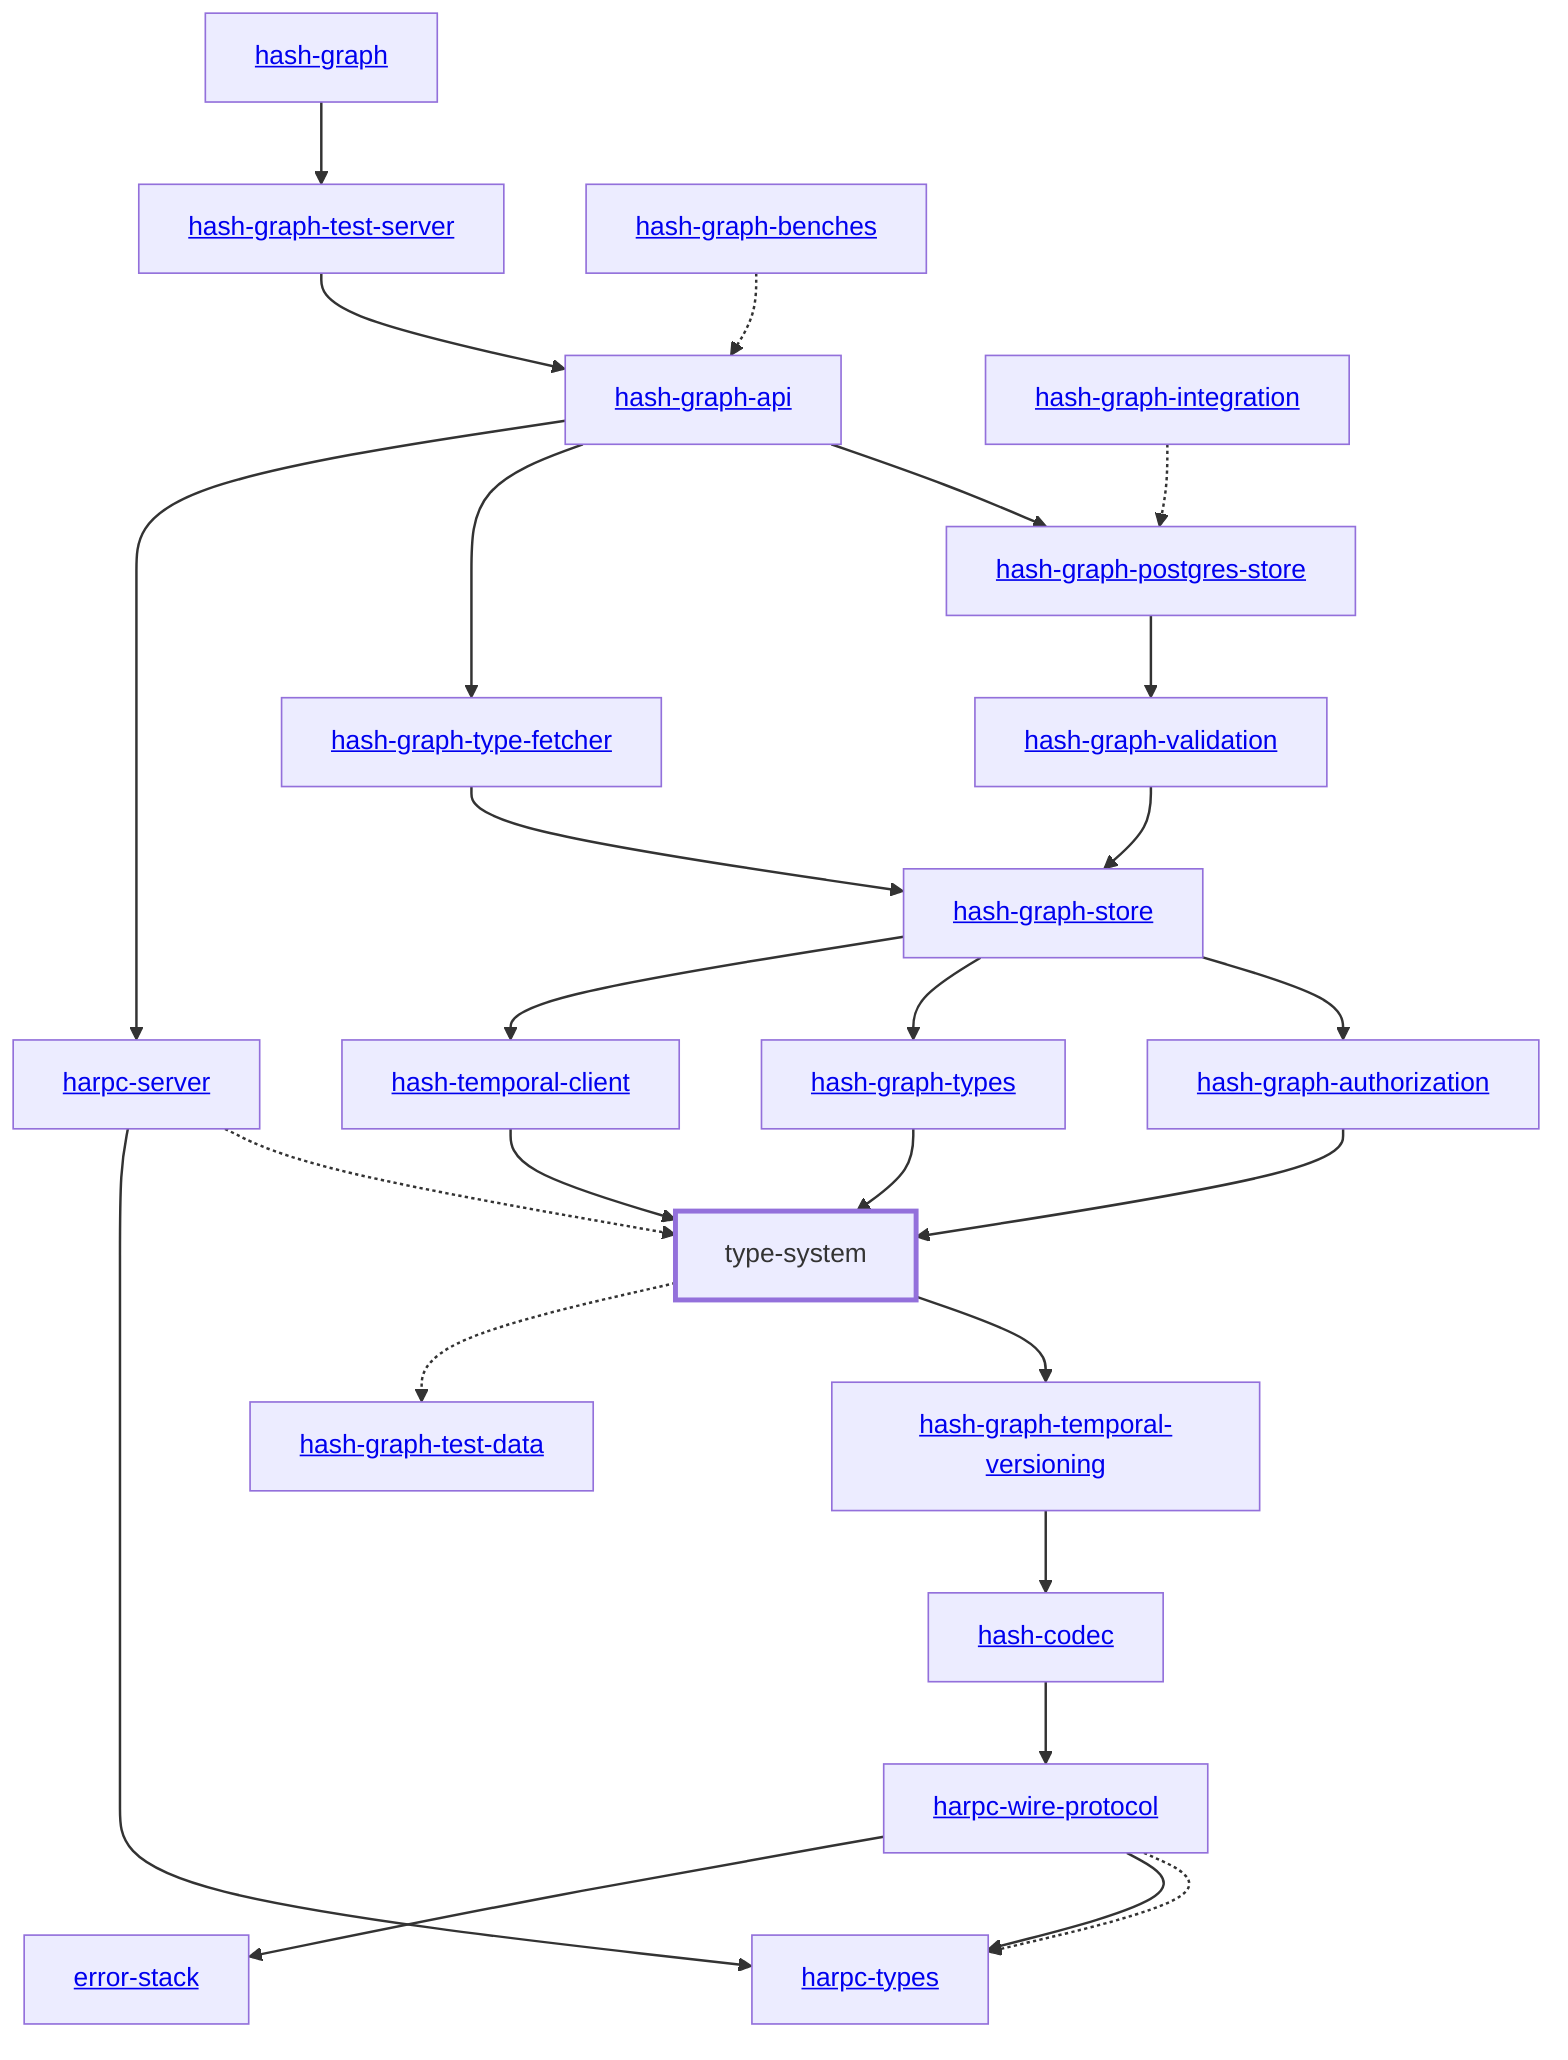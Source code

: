 graph TD
    linkStyle default stroke-width:1.5px
    classDef default stroke-width:1px
    classDef root stroke-width:3px
    classDef dev stroke-width:1px
    classDef build stroke-width:1px
    %% Legend
    %% --> : Normal dependency
    %% -.-> : Dev dependency
    %% ---> : Build dependency
    0[<a href="../hash_graph">hash-graph</a>]
    1[type-system]
    class 1 root
    2[<a href="../hash_codec">hash-codec</a>]
    3[<a href="../hash_graph_api">hash-graph-api</a>]
    4[<a href="../hash_graph_authorization">hash-graph-authorization</a>]
    5[<a href="../hash_graph_postgres_store">hash-graph-postgres-store</a>]
    6[<a href="../hash_graph_store">hash-graph-store</a>]
    7[<a href="../hash_graph_temporal_versioning">hash-graph-temporal-versioning</a>]
    8[<a href="../hash_graph_test_server">hash-graph-test-server</a>]
    9[<a href="../hash_graph_type_fetcher">hash-graph-type-fetcher</a>]
    10[<a href="../hash_graph_types">hash-graph-types</a>]
    11[<a href="../hash_graph_validation">hash-graph-validation</a>]
    12[<a href="../harpc_server">harpc-server</a>]
    13[<a href="../harpc_types">harpc-types</a>]
    14[<a href="../harpc_wire_protocol">harpc-wire-protocol</a>]
    15[<a href="../hash_temporal_client">hash-temporal-client</a>]
    16[<a href="../error_stack">error-stack</a>]
    17[<a href="../hash_graph_benches">hash-graph-benches</a>]
    18[<a href="../hash_graph_integration">hash-graph-integration</a>]
    19[<a href="../hash_graph_test_data">hash-graph-test-data</a>]
    0 --> 8
    1 --> 7
    1 -.-> 19
    2 --> 14
    3 --> 5
    3 --> 9
    3 --> 12
    4 --> 1
    5 --> 11
    6 --> 4
    6 --> 10
    6 --> 15
    7 --> 2
    8 --> 3
    9 --> 6
    10 --> 1
    11 --> 6
    12 -.-> 1
    12 --> 13
    14 -.-> 13
    14 --> 13
    14 --> 16
    15 --> 1
    17 -.-> 3
    18 -.-> 5